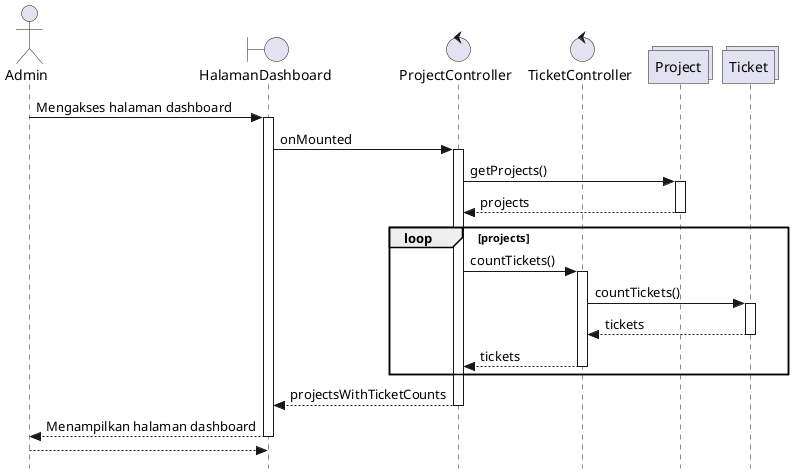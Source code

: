 @startuml "proyek"
skinparam style strictuml

actor Admin
boundary HalamanDashboard as View
control ProjectController as Controller
control TicketController as Controller2
collections Project as Collection
collections Ticket as Collection2

Admin -> View ++ : Mengakses halaman dashboard
  View -> Controller ++: onMounted
    Controller -> Collection ++ : getProjects()
    return projects
      loop projects
        Controller -> Controller2 ++ : countTickets()
          Controller2 -> Collection2 ++ : countTickets()
          return tickets
        return tickets
      end
    return projectsWithTicketCounts
  return Menampilkan halaman dashboard
return

@enduml